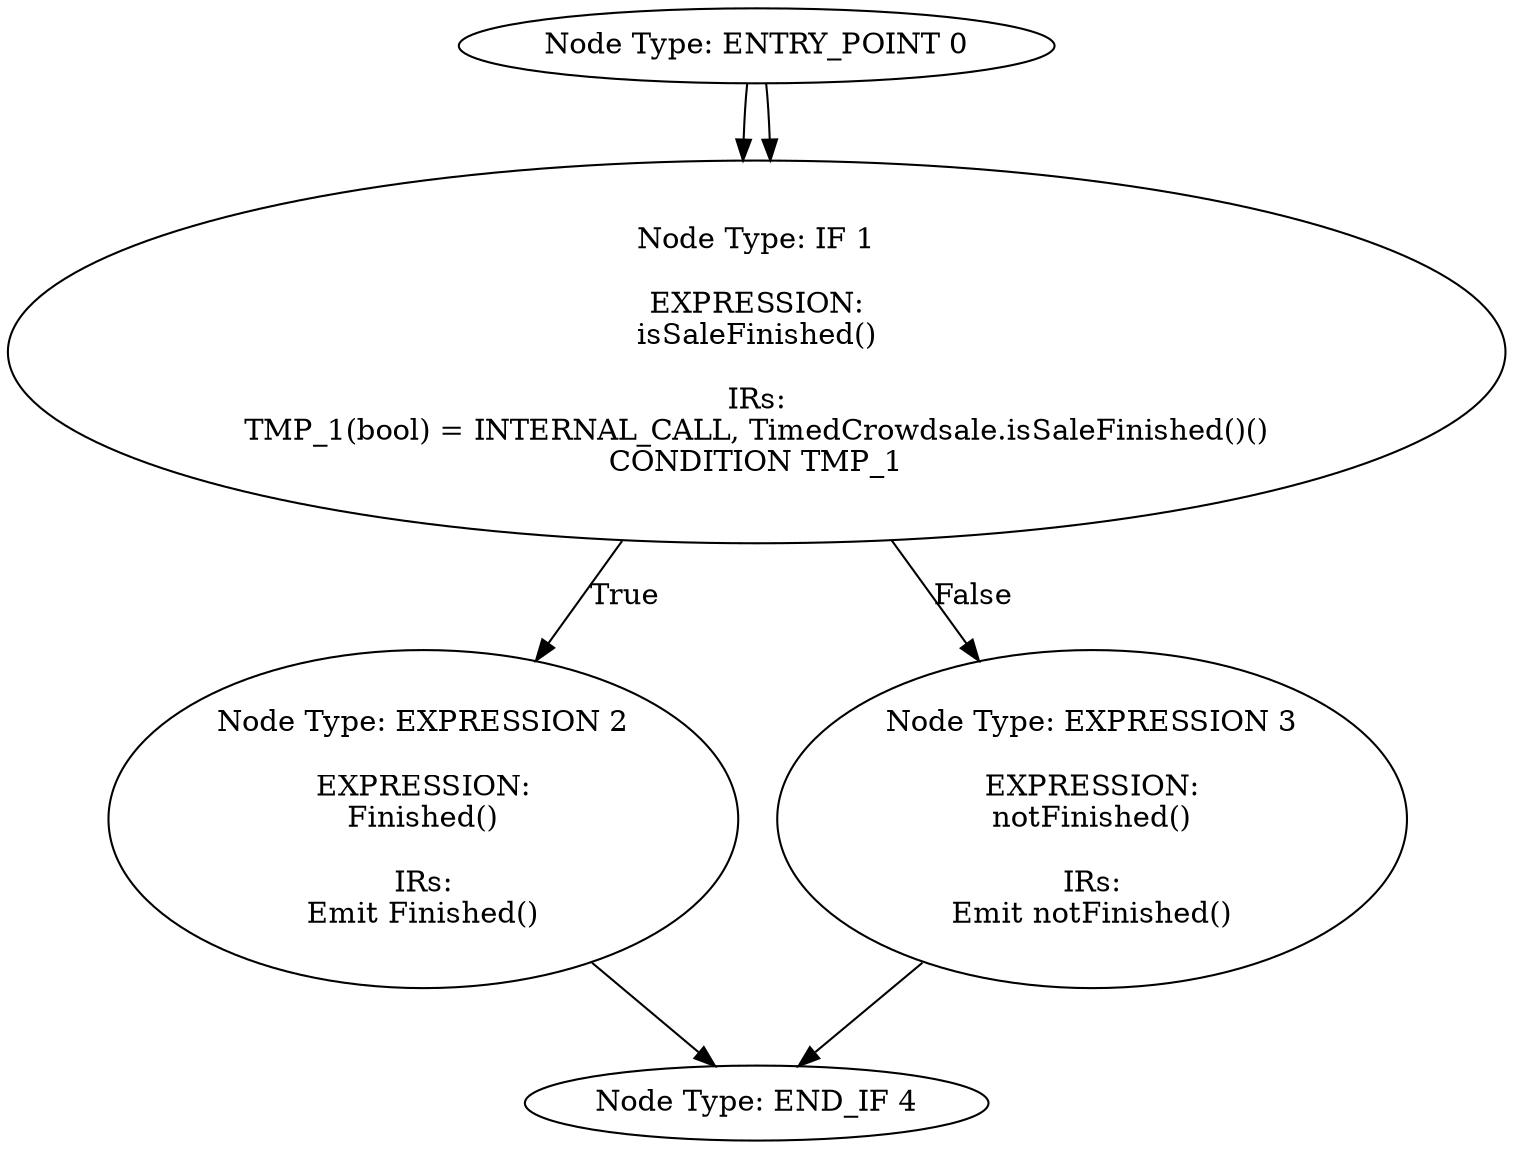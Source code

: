 digraph CFG {
0[label="Node Type: ENTRY_POINT 0
"];
0->1;
1[label="Node Type: RETURN 1

EXPRESSION:
block.timestamp >= 1546300800

IRs:
TMP_0(bool) = block.timestamp >= 1546300800
RETURN TMP_0"];
0[label="Node Type: ENTRY_POINT 0
"];
0->1;
1[label="Node Type: IF 1

EXPRESSION:
isSaleFinished()

IRs:
TMP_1(bool) = INTERNAL_CALL, TimedCrowdsale.isSaleFinished()()
CONDITION TMP_1"];
1->2[label="True"];
1->3[label="False"];
2[label="Node Type: EXPRESSION 2

EXPRESSION:
Finished()

IRs:
Emit Finished()"];
2->4;
3[label="Node Type: EXPRESSION 3

EXPRESSION:
notFinished()

IRs:
Emit notFinished()"];
3->4;
4[label="Node Type: END_IF 4
"];
}
